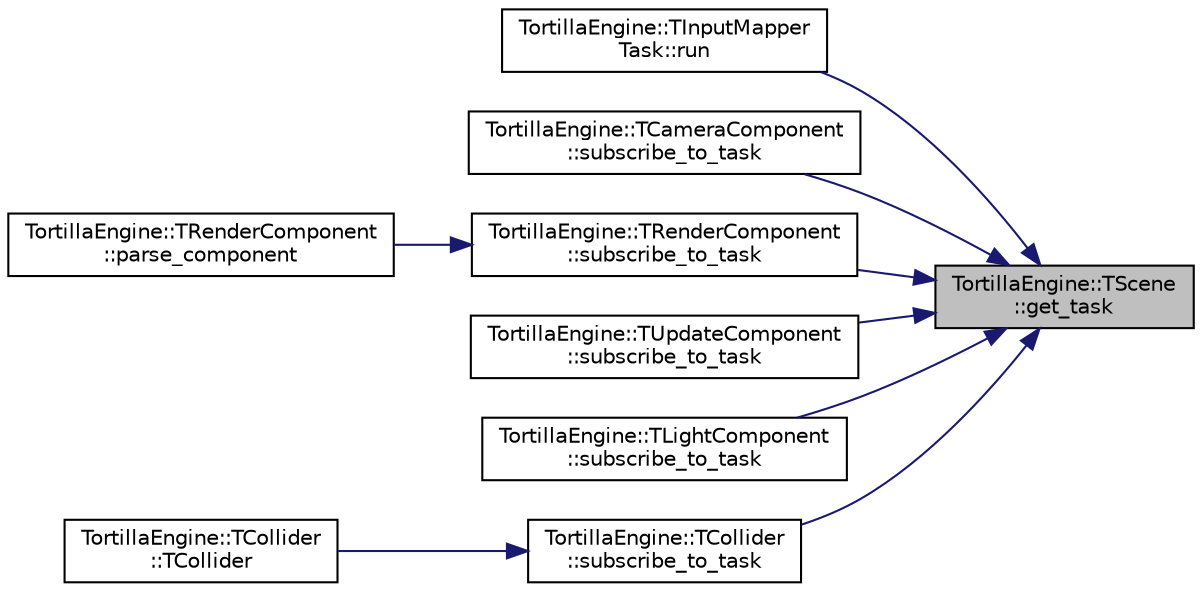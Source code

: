 digraph "TortillaEngine::TScene::get_task"
{
 // LATEX_PDF_SIZE
  edge [fontname="Helvetica",fontsize="10",labelfontname="Helvetica",labelfontsize="10"];
  node [fontname="Helvetica",fontsize="10",shape=record];
  rankdir="RL";
  Node1 [label="TortillaEngine::TScene\l::get_task",height=0.2,width=0.4,color="black", fillcolor="grey75", style="filled", fontcolor="black",tooltip="Gets a task by his type."];
  Node1 -> Node2 [dir="back",color="midnightblue",fontsize="10",style="solid",fontname="Helvetica"];
  Node2 [label="TortillaEngine::TInputMapper\lTask::run",height=0.2,width=0.4,color="black", fillcolor="white", style="filled",URL="$class_tortilla_engine_1_1_t_input_mapper_task.html#a8ac17b32f56abf4ab59f16874da7679d",tooltip="Recives the events in order and launch the messages of the actions."];
  Node1 -> Node3 [dir="back",color="midnightblue",fontsize="10",style="solid",fontname="Helvetica"];
  Node3 [label="TortillaEngine::TCameraComponent\l::subscribe_to_task",height=0.2,width=0.4,color="black", fillcolor="white", style="filled",URL="$class_tortilla_engine_1_1_t_camera_component.html#a0509ba7625b6cf15501c867a4ae5a370",tooltip="Subscribe to the render task."];
  Node1 -> Node4 [dir="back",color="midnightblue",fontsize="10",style="solid",fontname="Helvetica"];
  Node4 [label="TortillaEngine::TRenderComponent\l::subscribe_to_task",height=0.2,width=0.4,color="black", fillcolor="white", style="filled",URL="$class_tortilla_engine_1_1_t_render_component.html#ac8a8b37453ebc06e6ca5b6fd1961919c",tooltip="Subscribes to the render task."];
  Node4 -> Node5 [dir="back",color="midnightblue",fontsize="10",style="solid",fontname="Helvetica"];
  Node5 [label="TortillaEngine::TRenderComponent\l::parse_component",height=0.2,width=0.4,color="black", fillcolor="white", style="filled",URL="$class_tortilla_engine_1_1_t_render_component.html#a6ba48751000bb8b7215d193f2103b2e9",tooltip="Loads the component data from a xml node."];
  Node1 -> Node6 [dir="back",color="midnightblue",fontsize="10",style="solid",fontname="Helvetica"];
  Node6 [label="TortillaEngine::TUpdateComponent\l::subscribe_to_task",height=0.2,width=0.4,color="black", fillcolor="white", style="filled",URL="$class_tortilla_engine_1_1_t_update_component.html#af9e2f39436b0b77893701ceef7890689",tooltip="Subscribe the component to the script task."];
  Node1 -> Node7 [dir="back",color="midnightblue",fontsize="10",style="solid",fontname="Helvetica"];
  Node7 [label="TortillaEngine::TLightComponent\l::subscribe_to_task",height=0.2,width=0.4,color="black", fillcolor="white", style="filled",URL="$class_tortilla_engine_1_1_t_light_component.html#a14238c3779b2541679025f38e996be5f",tooltip="Adds the ligth to the render task."];
  Node1 -> Node8 [dir="back",color="midnightblue",fontsize="10",style="solid",fontname="Helvetica"];
  Node8 [label="TortillaEngine::TCollider\l::subscribe_to_task",height=0.2,width=0.4,color="black", fillcolor="white", style="filled",URL="$class_tortilla_engine_1_1_t_collider.html#aa99962ed6448a6edc928c7ff2ee31cda",tooltip="Subscription of the component to the task that manages it."];
  Node8 -> Node9 [dir="back",color="midnightblue",fontsize="10",style="solid",fontname="Helvetica"];
  Node9 [label="TortillaEngine::TCollider\l::TCollider",height=0.2,width=0.4,color="black", fillcolor="white", style="filled",URL="$class_tortilla_engine_1_1_t_collider.html#aca14a63deb74db91a06158a6fc6d21fe",tooltip="Creates a collider with the given values."];
}
